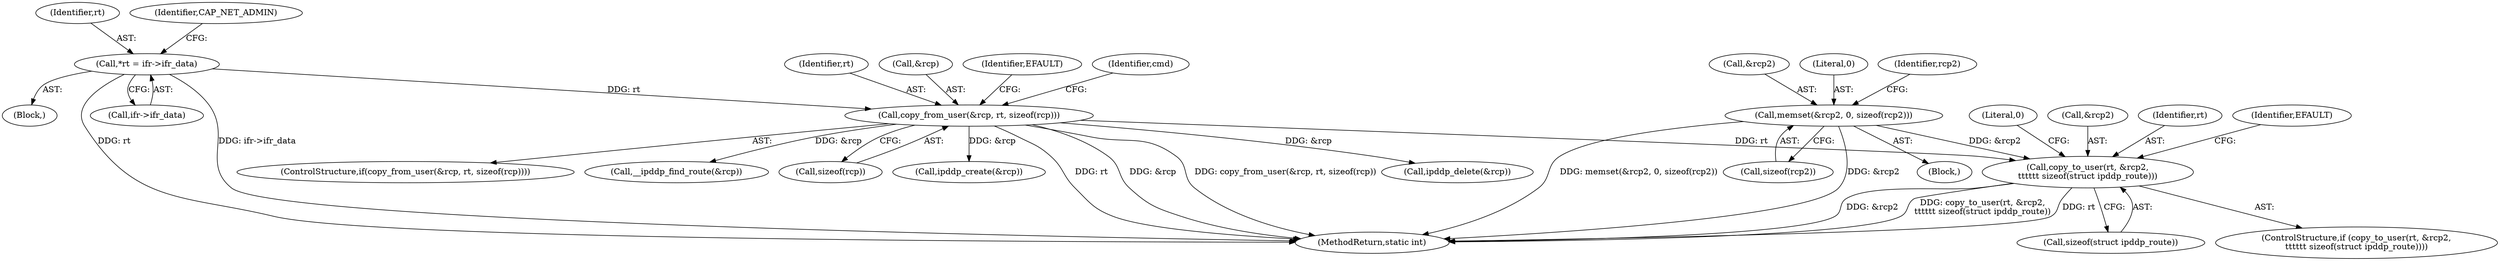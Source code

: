 digraph "0_linux_9824dfae5741275473a23a7ed5756c7b6efacc9d@API" {
"1000185" [label="(Call,copy_to_user(rt, &rcp2,\n\t\t\t\t\t\t sizeof(struct ipddp_route)))"];
"1000122" [label="(Call,copy_from_user(&rcp, rt, sizeof(rcp)))"];
"1000106" [label="(Call,*rt = ifr->ifr_data)"];
"1000151" [label="(Call,memset(&rcp2, 0, sizeof(rcp2)))"];
"1000106" [label="(Call,*rt = ifr->ifr_data)"];
"1000122" [label="(Call,copy_from_user(&rcp, rt, sizeof(rcp)))"];
"1000195" [label="(Literal,0)"];
"1000126" [label="(Call,sizeof(rcp))"];
"1000152" [label="(Call,&rcp2)"];
"1000125" [label="(Identifier,rt)"];
"1000187" [label="(Call,&rcp2)"];
"1000108" [label="(Call,ifr->ifr_data)"];
"1000107" [label="(Identifier,rt)"];
"1000209" [label="(MethodReturn,static int)"];
"1000154" [label="(Literal,0)"];
"1000186" [label="(Identifier,rt)"];
"1000151" [label="(Call,memset(&rcp2, 0, sizeof(rcp2)))"];
"1000193" [label="(Identifier,EFAULT)"];
"1000150" [label="(Block,)"];
"1000136" [label="(Call,ipddp_create(&rcp))"];
"1000202" [label="(Call,ipddp_delete(&rcp))"];
"1000121" [label="(ControlStructure,if(copy_from_user(&rcp, rt, sizeof(rcp))))"];
"1000185" [label="(Call,copy_to_user(rt, &rcp2,\n\t\t\t\t\t\t sizeof(struct ipddp_route)))"];
"1000155" [label="(Call,sizeof(rcp2))"];
"1000123" [label="(Call,&rcp)"];
"1000130" [label="(Identifier,EFAULT)"];
"1000104" [label="(Block,)"];
"1000132" [label="(Identifier,cmd)"];
"1000184" [label="(ControlStructure,if (copy_to_user(rt, &rcp2,\n\t\t\t\t\t\t sizeof(struct ipddp_route))))"];
"1000189" [label="(Call,sizeof(struct ipddp_route))"];
"1000159" [label="(Identifier,rcp2)"];
"1000117" [label="(Identifier,CAP_NET_ADMIN)"];
"1000145" [label="(Call,__ipddp_find_route(&rcp))"];
"1000185" -> "1000184"  [label="AST: "];
"1000185" -> "1000189"  [label="CFG: "];
"1000186" -> "1000185"  [label="AST: "];
"1000187" -> "1000185"  [label="AST: "];
"1000189" -> "1000185"  [label="AST: "];
"1000193" -> "1000185"  [label="CFG: "];
"1000195" -> "1000185"  [label="CFG: "];
"1000185" -> "1000209"  [label="DDG: copy_to_user(rt, &rcp2,\n\t\t\t\t\t\t sizeof(struct ipddp_route))"];
"1000185" -> "1000209"  [label="DDG: rt"];
"1000185" -> "1000209"  [label="DDG: &rcp2"];
"1000122" -> "1000185"  [label="DDG: rt"];
"1000151" -> "1000185"  [label="DDG: &rcp2"];
"1000122" -> "1000121"  [label="AST: "];
"1000122" -> "1000126"  [label="CFG: "];
"1000123" -> "1000122"  [label="AST: "];
"1000125" -> "1000122"  [label="AST: "];
"1000126" -> "1000122"  [label="AST: "];
"1000130" -> "1000122"  [label="CFG: "];
"1000132" -> "1000122"  [label="CFG: "];
"1000122" -> "1000209"  [label="DDG: rt"];
"1000122" -> "1000209"  [label="DDG: &rcp"];
"1000122" -> "1000209"  [label="DDG: copy_from_user(&rcp, rt, sizeof(rcp))"];
"1000106" -> "1000122"  [label="DDG: rt"];
"1000122" -> "1000136"  [label="DDG: &rcp"];
"1000122" -> "1000145"  [label="DDG: &rcp"];
"1000122" -> "1000202"  [label="DDG: &rcp"];
"1000106" -> "1000104"  [label="AST: "];
"1000106" -> "1000108"  [label="CFG: "];
"1000107" -> "1000106"  [label="AST: "];
"1000108" -> "1000106"  [label="AST: "];
"1000117" -> "1000106"  [label="CFG: "];
"1000106" -> "1000209"  [label="DDG: ifr->ifr_data"];
"1000106" -> "1000209"  [label="DDG: rt"];
"1000151" -> "1000150"  [label="AST: "];
"1000151" -> "1000155"  [label="CFG: "];
"1000152" -> "1000151"  [label="AST: "];
"1000154" -> "1000151"  [label="AST: "];
"1000155" -> "1000151"  [label="AST: "];
"1000159" -> "1000151"  [label="CFG: "];
"1000151" -> "1000209"  [label="DDG: memset(&rcp2, 0, sizeof(rcp2))"];
"1000151" -> "1000209"  [label="DDG: &rcp2"];
}
